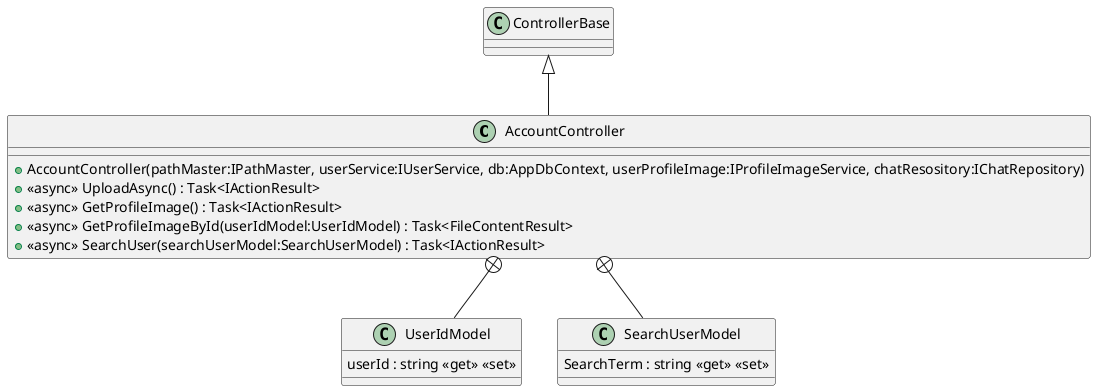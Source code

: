 @startuml
class AccountController {
    + AccountController(pathMaster:IPathMaster, userService:IUserService, db:AppDbContext, userProfileImage:IProfileImageService, chatResository:IChatRepository)
    + <<async>> UploadAsync() : Task<IActionResult>
    + <<async>> GetProfileImage() : Task<IActionResult>
    + <<async>> GetProfileImageById(userIdModel:UserIdModel) : Task<FileContentResult>
    + <<async>> SearchUser(searchUserModel:SearchUserModel) : Task<IActionResult>
}
class UserIdModel {
    userId : string <<get>> <<set>>
}
class SearchUserModel {
    SearchTerm : string <<get>> <<set>>
}
ControllerBase <|-- AccountController
AccountController +-- UserIdModel
AccountController +-- SearchUserModel
@enduml
